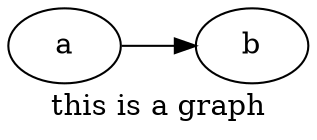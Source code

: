 digraph G {
	graph [rankdir=LR];
	node [label="\N"];
	graph [label="this is a graph",
		lp="72,12",
		bb="0,0,144,60"];
	a [pos="27,42", width="0.75", height="0.50"];
	b [pos="117,42", width="0.75", height="0.50"];
	a -> b [pos="e,90,42 54,42 62,42 71,42 80,42"];
}
